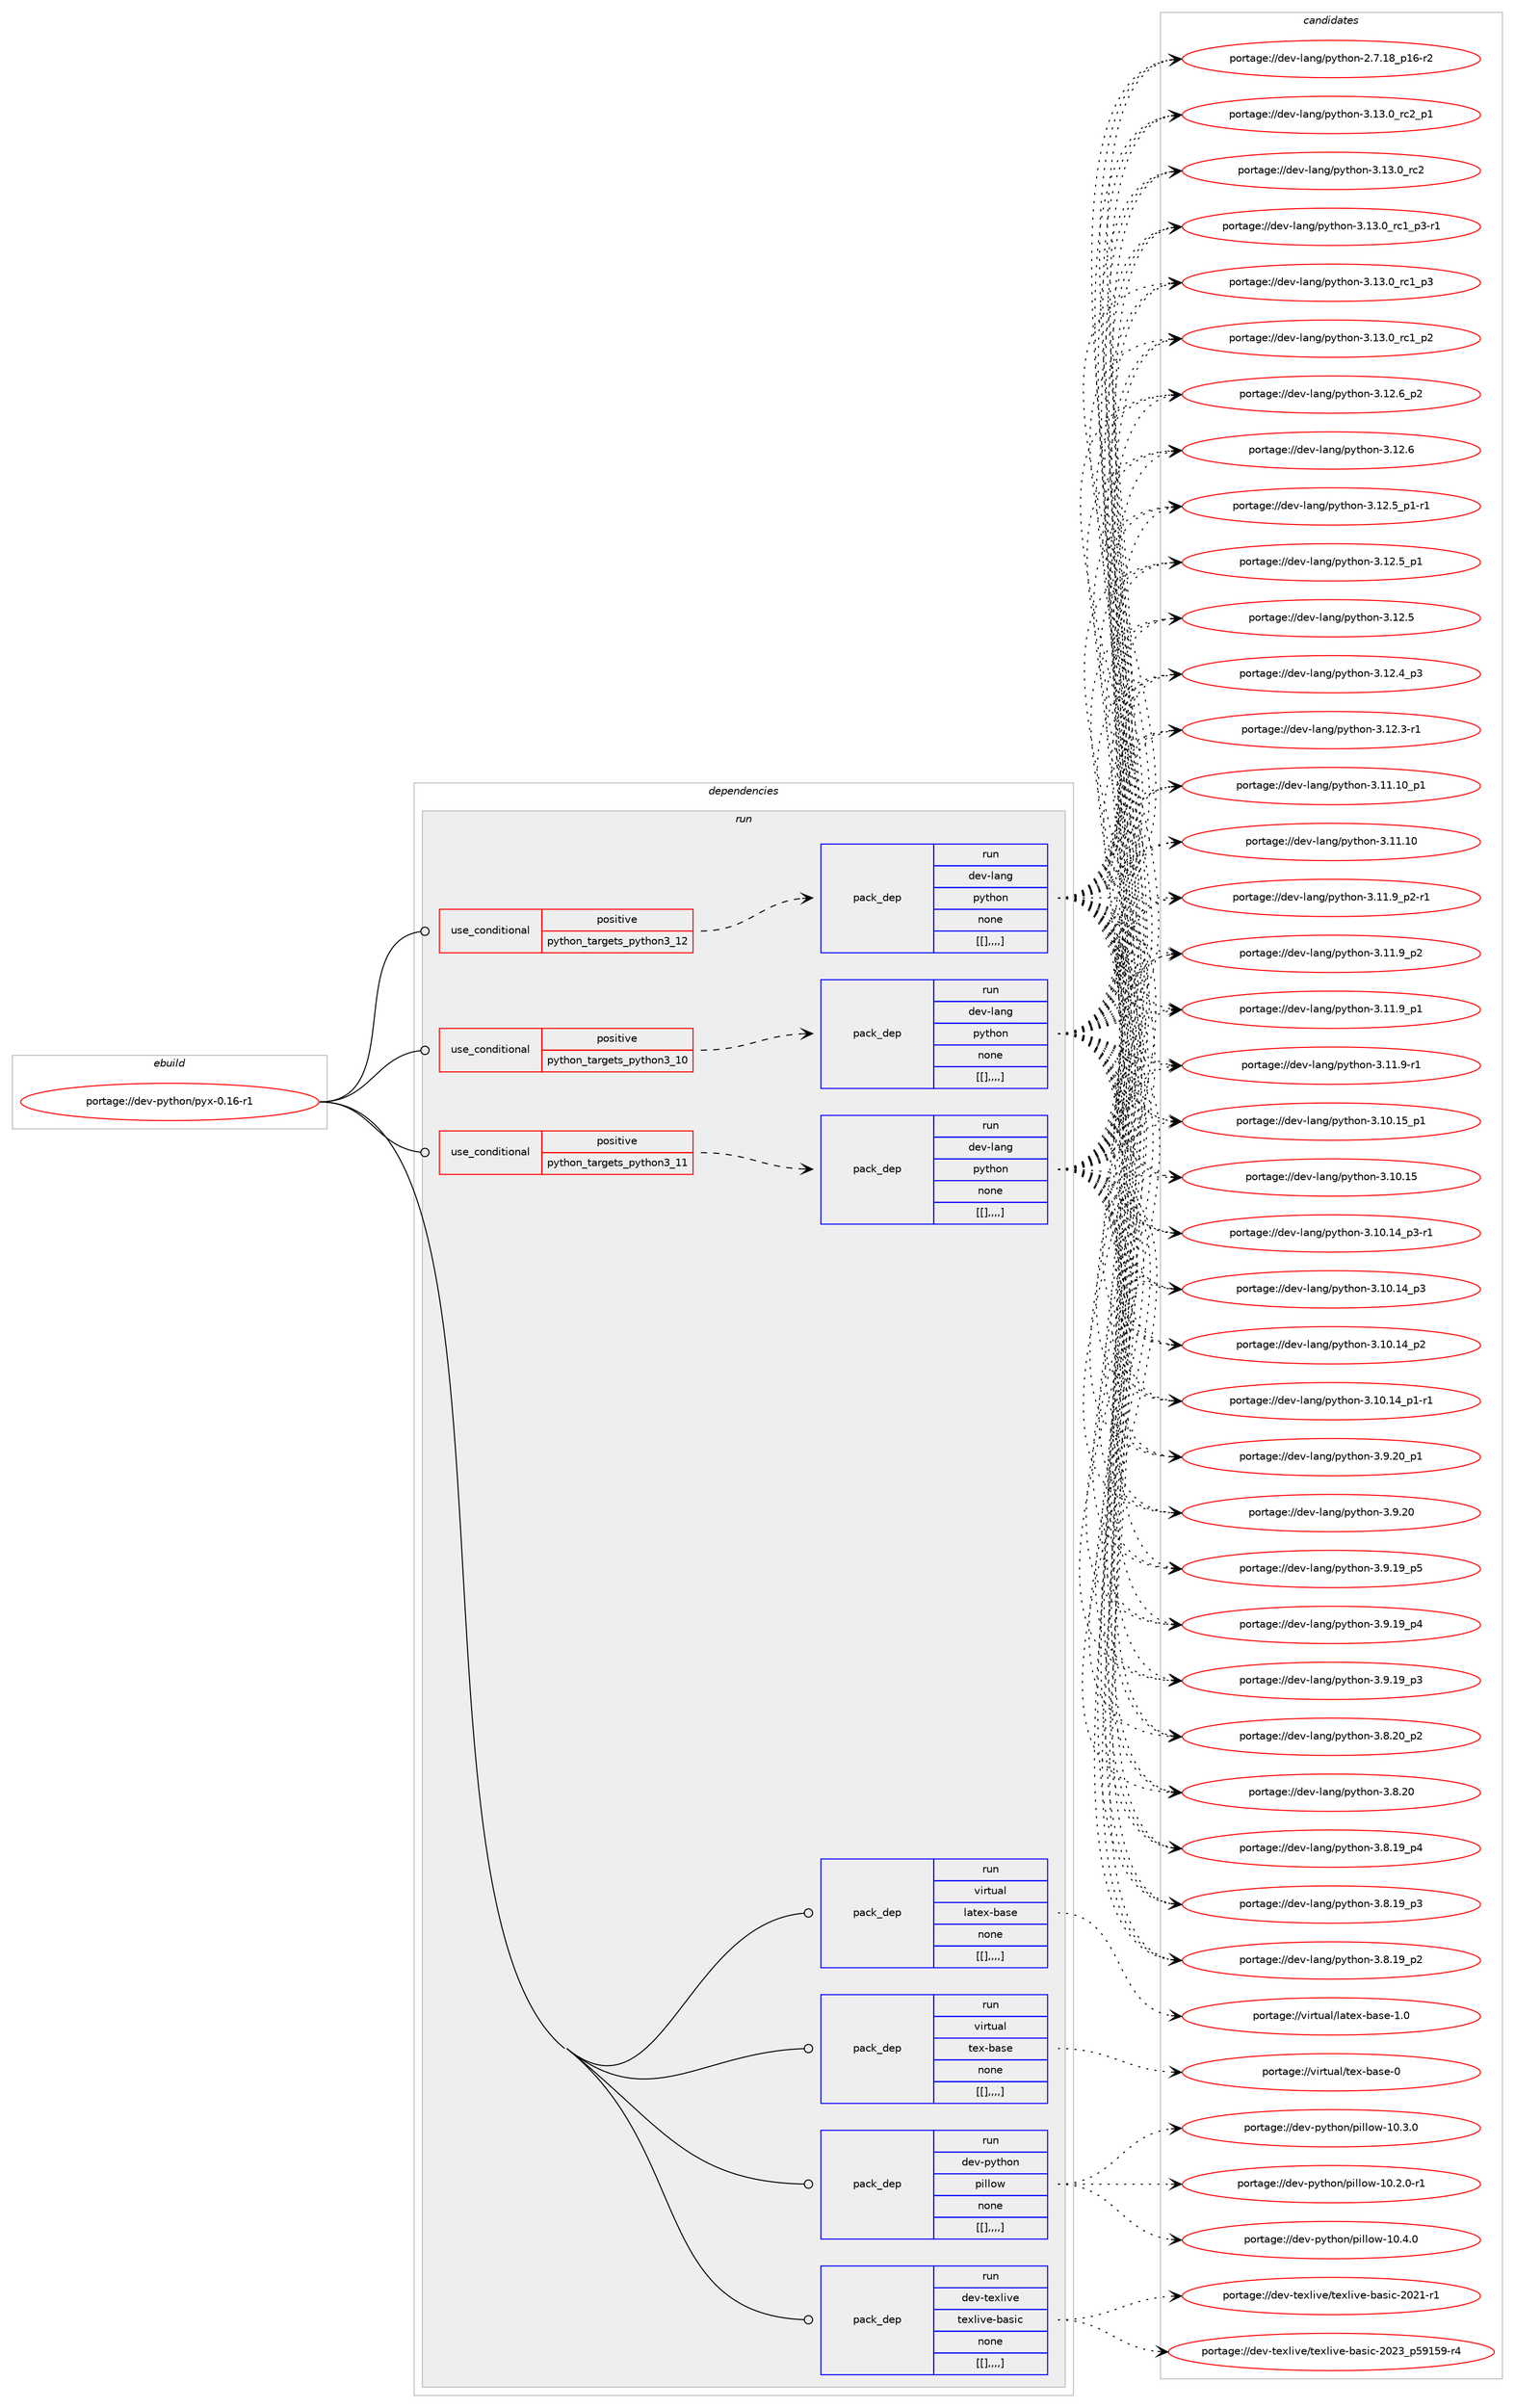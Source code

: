 digraph prolog {

# *************
# Graph options
# *************

newrank=true;
concentrate=true;
compound=true;
graph [rankdir=LR,fontname=Helvetica,fontsize=10,ranksep=1.5];#, ranksep=2.5, nodesep=0.2];
edge  [arrowhead=vee];
node  [fontname=Helvetica,fontsize=10];

# **********
# The ebuild
# **********

subgraph cluster_leftcol {
color=gray;
label=<<i>ebuild</i>>;
id [label="portage://dev-python/pyx-0.16-r1", color=red, width=4, href="../dev-python/pyx-0.16-r1.svg"];
}

# ****************
# The dependencies
# ****************

subgraph cluster_midcol {
color=gray;
label=<<i>dependencies</i>>;
subgraph cluster_compile {
fillcolor="#eeeeee";
style=filled;
label=<<i>compile</i>>;
}
subgraph cluster_compileandrun {
fillcolor="#eeeeee";
style=filled;
label=<<i>compile and run</i>>;
}
subgraph cluster_run {
fillcolor="#eeeeee";
style=filled;
label=<<i>run</i>>;
subgraph cond40275 {
dependency164081 [label=<<TABLE BORDER="0" CELLBORDER="1" CELLSPACING="0" CELLPADDING="4"><TR><TD ROWSPAN="3" CELLPADDING="10">use_conditional</TD></TR><TR><TD>positive</TD></TR><TR><TD>python_targets_python3_10</TD></TR></TABLE>>, shape=none, color=red];
subgraph pack122548 {
dependency164082 [label=<<TABLE BORDER="0" CELLBORDER="1" CELLSPACING="0" CELLPADDING="4" WIDTH="220"><TR><TD ROWSPAN="6" CELLPADDING="30">pack_dep</TD></TR><TR><TD WIDTH="110">run</TD></TR><TR><TD>dev-lang</TD></TR><TR><TD>python</TD></TR><TR><TD>none</TD></TR><TR><TD>[[],,,,]</TD></TR></TABLE>>, shape=none, color=blue];
}
dependency164081:e -> dependency164082:w [weight=20,style="dashed",arrowhead="vee"];
}
id:e -> dependency164081:w [weight=20,style="solid",arrowhead="odot"];
subgraph cond40276 {
dependency164083 [label=<<TABLE BORDER="0" CELLBORDER="1" CELLSPACING="0" CELLPADDING="4"><TR><TD ROWSPAN="3" CELLPADDING="10">use_conditional</TD></TR><TR><TD>positive</TD></TR><TR><TD>python_targets_python3_11</TD></TR></TABLE>>, shape=none, color=red];
subgraph pack122549 {
dependency164084 [label=<<TABLE BORDER="0" CELLBORDER="1" CELLSPACING="0" CELLPADDING="4" WIDTH="220"><TR><TD ROWSPAN="6" CELLPADDING="30">pack_dep</TD></TR><TR><TD WIDTH="110">run</TD></TR><TR><TD>dev-lang</TD></TR><TR><TD>python</TD></TR><TR><TD>none</TD></TR><TR><TD>[[],,,,]</TD></TR></TABLE>>, shape=none, color=blue];
}
dependency164083:e -> dependency164084:w [weight=20,style="dashed",arrowhead="vee"];
}
id:e -> dependency164083:w [weight=20,style="solid",arrowhead="odot"];
subgraph cond40277 {
dependency164085 [label=<<TABLE BORDER="0" CELLBORDER="1" CELLSPACING="0" CELLPADDING="4"><TR><TD ROWSPAN="3" CELLPADDING="10">use_conditional</TD></TR><TR><TD>positive</TD></TR><TR><TD>python_targets_python3_12</TD></TR></TABLE>>, shape=none, color=red];
subgraph pack122550 {
dependency164086 [label=<<TABLE BORDER="0" CELLBORDER="1" CELLSPACING="0" CELLPADDING="4" WIDTH="220"><TR><TD ROWSPAN="6" CELLPADDING="30">pack_dep</TD></TR><TR><TD WIDTH="110">run</TD></TR><TR><TD>dev-lang</TD></TR><TR><TD>python</TD></TR><TR><TD>none</TD></TR><TR><TD>[[],,,,]</TD></TR></TABLE>>, shape=none, color=blue];
}
dependency164085:e -> dependency164086:w [weight=20,style="dashed",arrowhead="vee"];
}
id:e -> dependency164085:w [weight=20,style="solid",arrowhead="odot"];
subgraph pack122551 {
dependency164087 [label=<<TABLE BORDER="0" CELLBORDER="1" CELLSPACING="0" CELLPADDING="4" WIDTH="220"><TR><TD ROWSPAN="6" CELLPADDING="30">pack_dep</TD></TR><TR><TD WIDTH="110">run</TD></TR><TR><TD>dev-python</TD></TR><TR><TD>pillow</TD></TR><TR><TD>none</TD></TR><TR><TD>[[],,,,]</TD></TR></TABLE>>, shape=none, color=blue];
}
id:e -> dependency164087:w [weight=20,style="solid",arrowhead="odot"];
subgraph pack122552 {
dependency164088 [label=<<TABLE BORDER="0" CELLBORDER="1" CELLSPACING="0" CELLPADDING="4" WIDTH="220"><TR><TD ROWSPAN="6" CELLPADDING="30">pack_dep</TD></TR><TR><TD WIDTH="110">run</TD></TR><TR><TD>dev-texlive</TD></TR><TR><TD>texlive-basic</TD></TR><TR><TD>none</TD></TR><TR><TD>[[],,,,]</TD></TR></TABLE>>, shape=none, color=blue];
}
id:e -> dependency164088:w [weight=20,style="solid",arrowhead="odot"];
subgraph pack122553 {
dependency164089 [label=<<TABLE BORDER="0" CELLBORDER="1" CELLSPACING="0" CELLPADDING="4" WIDTH="220"><TR><TD ROWSPAN="6" CELLPADDING="30">pack_dep</TD></TR><TR><TD WIDTH="110">run</TD></TR><TR><TD>virtual</TD></TR><TR><TD>latex-base</TD></TR><TR><TD>none</TD></TR><TR><TD>[[],,,,]</TD></TR></TABLE>>, shape=none, color=blue];
}
id:e -> dependency164089:w [weight=20,style="solid",arrowhead="odot"];
subgraph pack122554 {
dependency164090 [label=<<TABLE BORDER="0" CELLBORDER="1" CELLSPACING="0" CELLPADDING="4" WIDTH="220"><TR><TD ROWSPAN="6" CELLPADDING="30">pack_dep</TD></TR><TR><TD WIDTH="110">run</TD></TR><TR><TD>virtual</TD></TR><TR><TD>tex-base</TD></TR><TR><TD>none</TD></TR><TR><TD>[[],,,,]</TD></TR></TABLE>>, shape=none, color=blue];
}
id:e -> dependency164090:w [weight=20,style="solid",arrowhead="odot"];
}
}

# **************
# The candidates
# **************

subgraph cluster_choices {
rank=same;
color=gray;
label=<<i>candidates</i>>;

subgraph choice122548 {
color=black;
nodesep=1;
choice100101118451089711010347112121116104111110455146495146489511499509511249 [label="portage://dev-lang/python-3.13.0_rc2_p1", color=red, width=4,href="../dev-lang/python-3.13.0_rc2_p1.svg"];
choice10010111845108971101034711212111610411111045514649514648951149950 [label="portage://dev-lang/python-3.13.0_rc2", color=red, width=4,href="../dev-lang/python-3.13.0_rc2.svg"];
choice1001011184510897110103471121211161041111104551464951464895114994995112514511449 [label="portage://dev-lang/python-3.13.0_rc1_p3-r1", color=red, width=4,href="../dev-lang/python-3.13.0_rc1_p3-r1.svg"];
choice100101118451089711010347112121116104111110455146495146489511499499511251 [label="portage://dev-lang/python-3.13.0_rc1_p3", color=red, width=4,href="../dev-lang/python-3.13.0_rc1_p3.svg"];
choice100101118451089711010347112121116104111110455146495146489511499499511250 [label="portage://dev-lang/python-3.13.0_rc1_p2", color=red, width=4,href="../dev-lang/python-3.13.0_rc1_p2.svg"];
choice100101118451089711010347112121116104111110455146495046549511250 [label="portage://dev-lang/python-3.12.6_p2", color=red, width=4,href="../dev-lang/python-3.12.6_p2.svg"];
choice10010111845108971101034711212111610411111045514649504654 [label="portage://dev-lang/python-3.12.6", color=red, width=4,href="../dev-lang/python-3.12.6.svg"];
choice1001011184510897110103471121211161041111104551464950465395112494511449 [label="portage://dev-lang/python-3.12.5_p1-r1", color=red, width=4,href="../dev-lang/python-3.12.5_p1-r1.svg"];
choice100101118451089711010347112121116104111110455146495046539511249 [label="portage://dev-lang/python-3.12.5_p1", color=red, width=4,href="../dev-lang/python-3.12.5_p1.svg"];
choice10010111845108971101034711212111610411111045514649504653 [label="portage://dev-lang/python-3.12.5", color=red, width=4,href="../dev-lang/python-3.12.5.svg"];
choice100101118451089711010347112121116104111110455146495046529511251 [label="portage://dev-lang/python-3.12.4_p3", color=red, width=4,href="../dev-lang/python-3.12.4_p3.svg"];
choice100101118451089711010347112121116104111110455146495046514511449 [label="portage://dev-lang/python-3.12.3-r1", color=red, width=4,href="../dev-lang/python-3.12.3-r1.svg"];
choice10010111845108971101034711212111610411111045514649494649489511249 [label="portage://dev-lang/python-3.11.10_p1", color=red, width=4,href="../dev-lang/python-3.11.10_p1.svg"];
choice1001011184510897110103471121211161041111104551464949464948 [label="portage://dev-lang/python-3.11.10", color=red, width=4,href="../dev-lang/python-3.11.10.svg"];
choice1001011184510897110103471121211161041111104551464949465795112504511449 [label="portage://dev-lang/python-3.11.9_p2-r1", color=red, width=4,href="../dev-lang/python-3.11.9_p2-r1.svg"];
choice100101118451089711010347112121116104111110455146494946579511250 [label="portage://dev-lang/python-3.11.9_p2", color=red, width=4,href="../dev-lang/python-3.11.9_p2.svg"];
choice100101118451089711010347112121116104111110455146494946579511249 [label="portage://dev-lang/python-3.11.9_p1", color=red, width=4,href="../dev-lang/python-3.11.9_p1.svg"];
choice100101118451089711010347112121116104111110455146494946574511449 [label="portage://dev-lang/python-3.11.9-r1", color=red, width=4,href="../dev-lang/python-3.11.9-r1.svg"];
choice10010111845108971101034711212111610411111045514649484649539511249 [label="portage://dev-lang/python-3.10.15_p1", color=red, width=4,href="../dev-lang/python-3.10.15_p1.svg"];
choice1001011184510897110103471121211161041111104551464948464953 [label="portage://dev-lang/python-3.10.15", color=red, width=4,href="../dev-lang/python-3.10.15.svg"];
choice100101118451089711010347112121116104111110455146494846495295112514511449 [label="portage://dev-lang/python-3.10.14_p3-r1", color=red, width=4,href="../dev-lang/python-3.10.14_p3-r1.svg"];
choice10010111845108971101034711212111610411111045514649484649529511251 [label="portage://dev-lang/python-3.10.14_p3", color=red, width=4,href="../dev-lang/python-3.10.14_p3.svg"];
choice10010111845108971101034711212111610411111045514649484649529511250 [label="portage://dev-lang/python-3.10.14_p2", color=red, width=4,href="../dev-lang/python-3.10.14_p2.svg"];
choice100101118451089711010347112121116104111110455146494846495295112494511449 [label="portage://dev-lang/python-3.10.14_p1-r1", color=red, width=4,href="../dev-lang/python-3.10.14_p1-r1.svg"];
choice100101118451089711010347112121116104111110455146574650489511249 [label="portage://dev-lang/python-3.9.20_p1", color=red, width=4,href="../dev-lang/python-3.9.20_p1.svg"];
choice10010111845108971101034711212111610411111045514657465048 [label="portage://dev-lang/python-3.9.20", color=red, width=4,href="../dev-lang/python-3.9.20.svg"];
choice100101118451089711010347112121116104111110455146574649579511253 [label="portage://dev-lang/python-3.9.19_p5", color=red, width=4,href="../dev-lang/python-3.9.19_p5.svg"];
choice100101118451089711010347112121116104111110455146574649579511252 [label="portage://dev-lang/python-3.9.19_p4", color=red, width=4,href="../dev-lang/python-3.9.19_p4.svg"];
choice100101118451089711010347112121116104111110455146574649579511251 [label="portage://dev-lang/python-3.9.19_p3", color=red, width=4,href="../dev-lang/python-3.9.19_p3.svg"];
choice100101118451089711010347112121116104111110455146564650489511250 [label="portage://dev-lang/python-3.8.20_p2", color=red, width=4,href="../dev-lang/python-3.8.20_p2.svg"];
choice10010111845108971101034711212111610411111045514656465048 [label="portage://dev-lang/python-3.8.20", color=red, width=4,href="../dev-lang/python-3.8.20.svg"];
choice100101118451089711010347112121116104111110455146564649579511252 [label="portage://dev-lang/python-3.8.19_p4", color=red, width=4,href="../dev-lang/python-3.8.19_p4.svg"];
choice100101118451089711010347112121116104111110455146564649579511251 [label="portage://dev-lang/python-3.8.19_p3", color=red, width=4,href="../dev-lang/python-3.8.19_p3.svg"];
choice100101118451089711010347112121116104111110455146564649579511250 [label="portage://dev-lang/python-3.8.19_p2", color=red, width=4,href="../dev-lang/python-3.8.19_p2.svg"];
choice100101118451089711010347112121116104111110455046554649569511249544511450 [label="portage://dev-lang/python-2.7.18_p16-r2", color=red, width=4,href="../dev-lang/python-2.7.18_p16-r2.svg"];
dependency164082:e -> choice100101118451089711010347112121116104111110455146495146489511499509511249:w [style=dotted,weight="100"];
dependency164082:e -> choice10010111845108971101034711212111610411111045514649514648951149950:w [style=dotted,weight="100"];
dependency164082:e -> choice1001011184510897110103471121211161041111104551464951464895114994995112514511449:w [style=dotted,weight="100"];
dependency164082:e -> choice100101118451089711010347112121116104111110455146495146489511499499511251:w [style=dotted,weight="100"];
dependency164082:e -> choice100101118451089711010347112121116104111110455146495146489511499499511250:w [style=dotted,weight="100"];
dependency164082:e -> choice100101118451089711010347112121116104111110455146495046549511250:w [style=dotted,weight="100"];
dependency164082:e -> choice10010111845108971101034711212111610411111045514649504654:w [style=dotted,weight="100"];
dependency164082:e -> choice1001011184510897110103471121211161041111104551464950465395112494511449:w [style=dotted,weight="100"];
dependency164082:e -> choice100101118451089711010347112121116104111110455146495046539511249:w [style=dotted,weight="100"];
dependency164082:e -> choice10010111845108971101034711212111610411111045514649504653:w [style=dotted,weight="100"];
dependency164082:e -> choice100101118451089711010347112121116104111110455146495046529511251:w [style=dotted,weight="100"];
dependency164082:e -> choice100101118451089711010347112121116104111110455146495046514511449:w [style=dotted,weight="100"];
dependency164082:e -> choice10010111845108971101034711212111610411111045514649494649489511249:w [style=dotted,weight="100"];
dependency164082:e -> choice1001011184510897110103471121211161041111104551464949464948:w [style=dotted,weight="100"];
dependency164082:e -> choice1001011184510897110103471121211161041111104551464949465795112504511449:w [style=dotted,weight="100"];
dependency164082:e -> choice100101118451089711010347112121116104111110455146494946579511250:w [style=dotted,weight="100"];
dependency164082:e -> choice100101118451089711010347112121116104111110455146494946579511249:w [style=dotted,weight="100"];
dependency164082:e -> choice100101118451089711010347112121116104111110455146494946574511449:w [style=dotted,weight="100"];
dependency164082:e -> choice10010111845108971101034711212111610411111045514649484649539511249:w [style=dotted,weight="100"];
dependency164082:e -> choice1001011184510897110103471121211161041111104551464948464953:w [style=dotted,weight="100"];
dependency164082:e -> choice100101118451089711010347112121116104111110455146494846495295112514511449:w [style=dotted,weight="100"];
dependency164082:e -> choice10010111845108971101034711212111610411111045514649484649529511251:w [style=dotted,weight="100"];
dependency164082:e -> choice10010111845108971101034711212111610411111045514649484649529511250:w [style=dotted,weight="100"];
dependency164082:e -> choice100101118451089711010347112121116104111110455146494846495295112494511449:w [style=dotted,weight="100"];
dependency164082:e -> choice100101118451089711010347112121116104111110455146574650489511249:w [style=dotted,weight="100"];
dependency164082:e -> choice10010111845108971101034711212111610411111045514657465048:w [style=dotted,weight="100"];
dependency164082:e -> choice100101118451089711010347112121116104111110455146574649579511253:w [style=dotted,weight="100"];
dependency164082:e -> choice100101118451089711010347112121116104111110455146574649579511252:w [style=dotted,weight="100"];
dependency164082:e -> choice100101118451089711010347112121116104111110455146574649579511251:w [style=dotted,weight="100"];
dependency164082:e -> choice100101118451089711010347112121116104111110455146564650489511250:w [style=dotted,weight="100"];
dependency164082:e -> choice10010111845108971101034711212111610411111045514656465048:w [style=dotted,weight="100"];
dependency164082:e -> choice100101118451089711010347112121116104111110455146564649579511252:w [style=dotted,weight="100"];
dependency164082:e -> choice100101118451089711010347112121116104111110455146564649579511251:w [style=dotted,weight="100"];
dependency164082:e -> choice100101118451089711010347112121116104111110455146564649579511250:w [style=dotted,weight="100"];
dependency164082:e -> choice100101118451089711010347112121116104111110455046554649569511249544511450:w [style=dotted,weight="100"];
}
subgraph choice122549 {
color=black;
nodesep=1;
choice100101118451089711010347112121116104111110455146495146489511499509511249 [label="portage://dev-lang/python-3.13.0_rc2_p1", color=red, width=4,href="../dev-lang/python-3.13.0_rc2_p1.svg"];
choice10010111845108971101034711212111610411111045514649514648951149950 [label="portage://dev-lang/python-3.13.0_rc2", color=red, width=4,href="../dev-lang/python-3.13.0_rc2.svg"];
choice1001011184510897110103471121211161041111104551464951464895114994995112514511449 [label="portage://dev-lang/python-3.13.0_rc1_p3-r1", color=red, width=4,href="../dev-lang/python-3.13.0_rc1_p3-r1.svg"];
choice100101118451089711010347112121116104111110455146495146489511499499511251 [label="portage://dev-lang/python-3.13.0_rc1_p3", color=red, width=4,href="../dev-lang/python-3.13.0_rc1_p3.svg"];
choice100101118451089711010347112121116104111110455146495146489511499499511250 [label="portage://dev-lang/python-3.13.0_rc1_p2", color=red, width=4,href="../dev-lang/python-3.13.0_rc1_p2.svg"];
choice100101118451089711010347112121116104111110455146495046549511250 [label="portage://dev-lang/python-3.12.6_p2", color=red, width=4,href="../dev-lang/python-3.12.6_p2.svg"];
choice10010111845108971101034711212111610411111045514649504654 [label="portage://dev-lang/python-3.12.6", color=red, width=4,href="../dev-lang/python-3.12.6.svg"];
choice1001011184510897110103471121211161041111104551464950465395112494511449 [label="portage://dev-lang/python-3.12.5_p1-r1", color=red, width=4,href="../dev-lang/python-3.12.5_p1-r1.svg"];
choice100101118451089711010347112121116104111110455146495046539511249 [label="portage://dev-lang/python-3.12.5_p1", color=red, width=4,href="../dev-lang/python-3.12.5_p1.svg"];
choice10010111845108971101034711212111610411111045514649504653 [label="portage://dev-lang/python-3.12.5", color=red, width=4,href="../dev-lang/python-3.12.5.svg"];
choice100101118451089711010347112121116104111110455146495046529511251 [label="portage://dev-lang/python-3.12.4_p3", color=red, width=4,href="../dev-lang/python-3.12.4_p3.svg"];
choice100101118451089711010347112121116104111110455146495046514511449 [label="portage://dev-lang/python-3.12.3-r1", color=red, width=4,href="../dev-lang/python-3.12.3-r1.svg"];
choice10010111845108971101034711212111610411111045514649494649489511249 [label="portage://dev-lang/python-3.11.10_p1", color=red, width=4,href="../dev-lang/python-3.11.10_p1.svg"];
choice1001011184510897110103471121211161041111104551464949464948 [label="portage://dev-lang/python-3.11.10", color=red, width=4,href="../dev-lang/python-3.11.10.svg"];
choice1001011184510897110103471121211161041111104551464949465795112504511449 [label="portage://dev-lang/python-3.11.9_p2-r1", color=red, width=4,href="../dev-lang/python-3.11.9_p2-r1.svg"];
choice100101118451089711010347112121116104111110455146494946579511250 [label="portage://dev-lang/python-3.11.9_p2", color=red, width=4,href="../dev-lang/python-3.11.9_p2.svg"];
choice100101118451089711010347112121116104111110455146494946579511249 [label="portage://dev-lang/python-3.11.9_p1", color=red, width=4,href="../dev-lang/python-3.11.9_p1.svg"];
choice100101118451089711010347112121116104111110455146494946574511449 [label="portage://dev-lang/python-3.11.9-r1", color=red, width=4,href="../dev-lang/python-3.11.9-r1.svg"];
choice10010111845108971101034711212111610411111045514649484649539511249 [label="portage://dev-lang/python-3.10.15_p1", color=red, width=4,href="../dev-lang/python-3.10.15_p1.svg"];
choice1001011184510897110103471121211161041111104551464948464953 [label="portage://dev-lang/python-3.10.15", color=red, width=4,href="../dev-lang/python-3.10.15.svg"];
choice100101118451089711010347112121116104111110455146494846495295112514511449 [label="portage://dev-lang/python-3.10.14_p3-r1", color=red, width=4,href="../dev-lang/python-3.10.14_p3-r1.svg"];
choice10010111845108971101034711212111610411111045514649484649529511251 [label="portage://dev-lang/python-3.10.14_p3", color=red, width=4,href="../dev-lang/python-3.10.14_p3.svg"];
choice10010111845108971101034711212111610411111045514649484649529511250 [label="portage://dev-lang/python-3.10.14_p2", color=red, width=4,href="../dev-lang/python-3.10.14_p2.svg"];
choice100101118451089711010347112121116104111110455146494846495295112494511449 [label="portage://dev-lang/python-3.10.14_p1-r1", color=red, width=4,href="../dev-lang/python-3.10.14_p1-r1.svg"];
choice100101118451089711010347112121116104111110455146574650489511249 [label="portage://dev-lang/python-3.9.20_p1", color=red, width=4,href="../dev-lang/python-3.9.20_p1.svg"];
choice10010111845108971101034711212111610411111045514657465048 [label="portage://dev-lang/python-3.9.20", color=red, width=4,href="../dev-lang/python-3.9.20.svg"];
choice100101118451089711010347112121116104111110455146574649579511253 [label="portage://dev-lang/python-3.9.19_p5", color=red, width=4,href="../dev-lang/python-3.9.19_p5.svg"];
choice100101118451089711010347112121116104111110455146574649579511252 [label="portage://dev-lang/python-3.9.19_p4", color=red, width=4,href="../dev-lang/python-3.9.19_p4.svg"];
choice100101118451089711010347112121116104111110455146574649579511251 [label="portage://dev-lang/python-3.9.19_p3", color=red, width=4,href="../dev-lang/python-3.9.19_p3.svg"];
choice100101118451089711010347112121116104111110455146564650489511250 [label="portage://dev-lang/python-3.8.20_p2", color=red, width=4,href="../dev-lang/python-3.8.20_p2.svg"];
choice10010111845108971101034711212111610411111045514656465048 [label="portage://dev-lang/python-3.8.20", color=red, width=4,href="../dev-lang/python-3.8.20.svg"];
choice100101118451089711010347112121116104111110455146564649579511252 [label="portage://dev-lang/python-3.8.19_p4", color=red, width=4,href="../dev-lang/python-3.8.19_p4.svg"];
choice100101118451089711010347112121116104111110455146564649579511251 [label="portage://dev-lang/python-3.8.19_p3", color=red, width=4,href="../dev-lang/python-3.8.19_p3.svg"];
choice100101118451089711010347112121116104111110455146564649579511250 [label="portage://dev-lang/python-3.8.19_p2", color=red, width=4,href="../dev-lang/python-3.8.19_p2.svg"];
choice100101118451089711010347112121116104111110455046554649569511249544511450 [label="portage://dev-lang/python-2.7.18_p16-r2", color=red, width=4,href="../dev-lang/python-2.7.18_p16-r2.svg"];
dependency164084:e -> choice100101118451089711010347112121116104111110455146495146489511499509511249:w [style=dotted,weight="100"];
dependency164084:e -> choice10010111845108971101034711212111610411111045514649514648951149950:w [style=dotted,weight="100"];
dependency164084:e -> choice1001011184510897110103471121211161041111104551464951464895114994995112514511449:w [style=dotted,weight="100"];
dependency164084:e -> choice100101118451089711010347112121116104111110455146495146489511499499511251:w [style=dotted,weight="100"];
dependency164084:e -> choice100101118451089711010347112121116104111110455146495146489511499499511250:w [style=dotted,weight="100"];
dependency164084:e -> choice100101118451089711010347112121116104111110455146495046549511250:w [style=dotted,weight="100"];
dependency164084:e -> choice10010111845108971101034711212111610411111045514649504654:w [style=dotted,weight="100"];
dependency164084:e -> choice1001011184510897110103471121211161041111104551464950465395112494511449:w [style=dotted,weight="100"];
dependency164084:e -> choice100101118451089711010347112121116104111110455146495046539511249:w [style=dotted,weight="100"];
dependency164084:e -> choice10010111845108971101034711212111610411111045514649504653:w [style=dotted,weight="100"];
dependency164084:e -> choice100101118451089711010347112121116104111110455146495046529511251:w [style=dotted,weight="100"];
dependency164084:e -> choice100101118451089711010347112121116104111110455146495046514511449:w [style=dotted,weight="100"];
dependency164084:e -> choice10010111845108971101034711212111610411111045514649494649489511249:w [style=dotted,weight="100"];
dependency164084:e -> choice1001011184510897110103471121211161041111104551464949464948:w [style=dotted,weight="100"];
dependency164084:e -> choice1001011184510897110103471121211161041111104551464949465795112504511449:w [style=dotted,weight="100"];
dependency164084:e -> choice100101118451089711010347112121116104111110455146494946579511250:w [style=dotted,weight="100"];
dependency164084:e -> choice100101118451089711010347112121116104111110455146494946579511249:w [style=dotted,weight="100"];
dependency164084:e -> choice100101118451089711010347112121116104111110455146494946574511449:w [style=dotted,weight="100"];
dependency164084:e -> choice10010111845108971101034711212111610411111045514649484649539511249:w [style=dotted,weight="100"];
dependency164084:e -> choice1001011184510897110103471121211161041111104551464948464953:w [style=dotted,weight="100"];
dependency164084:e -> choice100101118451089711010347112121116104111110455146494846495295112514511449:w [style=dotted,weight="100"];
dependency164084:e -> choice10010111845108971101034711212111610411111045514649484649529511251:w [style=dotted,weight="100"];
dependency164084:e -> choice10010111845108971101034711212111610411111045514649484649529511250:w [style=dotted,weight="100"];
dependency164084:e -> choice100101118451089711010347112121116104111110455146494846495295112494511449:w [style=dotted,weight="100"];
dependency164084:e -> choice100101118451089711010347112121116104111110455146574650489511249:w [style=dotted,weight="100"];
dependency164084:e -> choice10010111845108971101034711212111610411111045514657465048:w [style=dotted,weight="100"];
dependency164084:e -> choice100101118451089711010347112121116104111110455146574649579511253:w [style=dotted,weight="100"];
dependency164084:e -> choice100101118451089711010347112121116104111110455146574649579511252:w [style=dotted,weight="100"];
dependency164084:e -> choice100101118451089711010347112121116104111110455146574649579511251:w [style=dotted,weight="100"];
dependency164084:e -> choice100101118451089711010347112121116104111110455146564650489511250:w [style=dotted,weight="100"];
dependency164084:e -> choice10010111845108971101034711212111610411111045514656465048:w [style=dotted,weight="100"];
dependency164084:e -> choice100101118451089711010347112121116104111110455146564649579511252:w [style=dotted,weight="100"];
dependency164084:e -> choice100101118451089711010347112121116104111110455146564649579511251:w [style=dotted,weight="100"];
dependency164084:e -> choice100101118451089711010347112121116104111110455146564649579511250:w [style=dotted,weight="100"];
dependency164084:e -> choice100101118451089711010347112121116104111110455046554649569511249544511450:w [style=dotted,weight="100"];
}
subgraph choice122550 {
color=black;
nodesep=1;
choice100101118451089711010347112121116104111110455146495146489511499509511249 [label="portage://dev-lang/python-3.13.0_rc2_p1", color=red, width=4,href="../dev-lang/python-3.13.0_rc2_p1.svg"];
choice10010111845108971101034711212111610411111045514649514648951149950 [label="portage://dev-lang/python-3.13.0_rc2", color=red, width=4,href="../dev-lang/python-3.13.0_rc2.svg"];
choice1001011184510897110103471121211161041111104551464951464895114994995112514511449 [label="portage://dev-lang/python-3.13.0_rc1_p3-r1", color=red, width=4,href="../dev-lang/python-3.13.0_rc1_p3-r1.svg"];
choice100101118451089711010347112121116104111110455146495146489511499499511251 [label="portage://dev-lang/python-3.13.0_rc1_p3", color=red, width=4,href="../dev-lang/python-3.13.0_rc1_p3.svg"];
choice100101118451089711010347112121116104111110455146495146489511499499511250 [label="portage://dev-lang/python-3.13.0_rc1_p2", color=red, width=4,href="../dev-lang/python-3.13.0_rc1_p2.svg"];
choice100101118451089711010347112121116104111110455146495046549511250 [label="portage://dev-lang/python-3.12.6_p2", color=red, width=4,href="../dev-lang/python-3.12.6_p2.svg"];
choice10010111845108971101034711212111610411111045514649504654 [label="portage://dev-lang/python-3.12.6", color=red, width=4,href="../dev-lang/python-3.12.6.svg"];
choice1001011184510897110103471121211161041111104551464950465395112494511449 [label="portage://dev-lang/python-3.12.5_p1-r1", color=red, width=4,href="../dev-lang/python-3.12.5_p1-r1.svg"];
choice100101118451089711010347112121116104111110455146495046539511249 [label="portage://dev-lang/python-3.12.5_p1", color=red, width=4,href="../dev-lang/python-3.12.5_p1.svg"];
choice10010111845108971101034711212111610411111045514649504653 [label="portage://dev-lang/python-3.12.5", color=red, width=4,href="../dev-lang/python-3.12.5.svg"];
choice100101118451089711010347112121116104111110455146495046529511251 [label="portage://dev-lang/python-3.12.4_p3", color=red, width=4,href="../dev-lang/python-3.12.4_p3.svg"];
choice100101118451089711010347112121116104111110455146495046514511449 [label="portage://dev-lang/python-3.12.3-r1", color=red, width=4,href="../dev-lang/python-3.12.3-r1.svg"];
choice10010111845108971101034711212111610411111045514649494649489511249 [label="portage://dev-lang/python-3.11.10_p1", color=red, width=4,href="../dev-lang/python-3.11.10_p1.svg"];
choice1001011184510897110103471121211161041111104551464949464948 [label="portage://dev-lang/python-3.11.10", color=red, width=4,href="../dev-lang/python-3.11.10.svg"];
choice1001011184510897110103471121211161041111104551464949465795112504511449 [label="portage://dev-lang/python-3.11.9_p2-r1", color=red, width=4,href="../dev-lang/python-3.11.9_p2-r1.svg"];
choice100101118451089711010347112121116104111110455146494946579511250 [label="portage://dev-lang/python-3.11.9_p2", color=red, width=4,href="../dev-lang/python-3.11.9_p2.svg"];
choice100101118451089711010347112121116104111110455146494946579511249 [label="portage://dev-lang/python-3.11.9_p1", color=red, width=4,href="../dev-lang/python-3.11.9_p1.svg"];
choice100101118451089711010347112121116104111110455146494946574511449 [label="portage://dev-lang/python-3.11.9-r1", color=red, width=4,href="../dev-lang/python-3.11.9-r1.svg"];
choice10010111845108971101034711212111610411111045514649484649539511249 [label="portage://dev-lang/python-3.10.15_p1", color=red, width=4,href="../dev-lang/python-3.10.15_p1.svg"];
choice1001011184510897110103471121211161041111104551464948464953 [label="portage://dev-lang/python-3.10.15", color=red, width=4,href="../dev-lang/python-3.10.15.svg"];
choice100101118451089711010347112121116104111110455146494846495295112514511449 [label="portage://dev-lang/python-3.10.14_p3-r1", color=red, width=4,href="../dev-lang/python-3.10.14_p3-r1.svg"];
choice10010111845108971101034711212111610411111045514649484649529511251 [label="portage://dev-lang/python-3.10.14_p3", color=red, width=4,href="../dev-lang/python-3.10.14_p3.svg"];
choice10010111845108971101034711212111610411111045514649484649529511250 [label="portage://dev-lang/python-3.10.14_p2", color=red, width=4,href="../dev-lang/python-3.10.14_p2.svg"];
choice100101118451089711010347112121116104111110455146494846495295112494511449 [label="portage://dev-lang/python-3.10.14_p1-r1", color=red, width=4,href="../dev-lang/python-3.10.14_p1-r1.svg"];
choice100101118451089711010347112121116104111110455146574650489511249 [label="portage://dev-lang/python-3.9.20_p1", color=red, width=4,href="../dev-lang/python-3.9.20_p1.svg"];
choice10010111845108971101034711212111610411111045514657465048 [label="portage://dev-lang/python-3.9.20", color=red, width=4,href="../dev-lang/python-3.9.20.svg"];
choice100101118451089711010347112121116104111110455146574649579511253 [label="portage://dev-lang/python-3.9.19_p5", color=red, width=4,href="../dev-lang/python-3.9.19_p5.svg"];
choice100101118451089711010347112121116104111110455146574649579511252 [label="portage://dev-lang/python-3.9.19_p4", color=red, width=4,href="../dev-lang/python-3.9.19_p4.svg"];
choice100101118451089711010347112121116104111110455146574649579511251 [label="portage://dev-lang/python-3.9.19_p3", color=red, width=4,href="../dev-lang/python-3.9.19_p3.svg"];
choice100101118451089711010347112121116104111110455146564650489511250 [label="portage://dev-lang/python-3.8.20_p2", color=red, width=4,href="../dev-lang/python-3.8.20_p2.svg"];
choice10010111845108971101034711212111610411111045514656465048 [label="portage://dev-lang/python-3.8.20", color=red, width=4,href="../dev-lang/python-3.8.20.svg"];
choice100101118451089711010347112121116104111110455146564649579511252 [label="portage://dev-lang/python-3.8.19_p4", color=red, width=4,href="../dev-lang/python-3.8.19_p4.svg"];
choice100101118451089711010347112121116104111110455146564649579511251 [label="portage://dev-lang/python-3.8.19_p3", color=red, width=4,href="../dev-lang/python-3.8.19_p3.svg"];
choice100101118451089711010347112121116104111110455146564649579511250 [label="portage://dev-lang/python-3.8.19_p2", color=red, width=4,href="../dev-lang/python-3.8.19_p2.svg"];
choice100101118451089711010347112121116104111110455046554649569511249544511450 [label="portage://dev-lang/python-2.7.18_p16-r2", color=red, width=4,href="../dev-lang/python-2.7.18_p16-r2.svg"];
dependency164086:e -> choice100101118451089711010347112121116104111110455146495146489511499509511249:w [style=dotted,weight="100"];
dependency164086:e -> choice10010111845108971101034711212111610411111045514649514648951149950:w [style=dotted,weight="100"];
dependency164086:e -> choice1001011184510897110103471121211161041111104551464951464895114994995112514511449:w [style=dotted,weight="100"];
dependency164086:e -> choice100101118451089711010347112121116104111110455146495146489511499499511251:w [style=dotted,weight="100"];
dependency164086:e -> choice100101118451089711010347112121116104111110455146495146489511499499511250:w [style=dotted,weight="100"];
dependency164086:e -> choice100101118451089711010347112121116104111110455146495046549511250:w [style=dotted,weight="100"];
dependency164086:e -> choice10010111845108971101034711212111610411111045514649504654:w [style=dotted,weight="100"];
dependency164086:e -> choice1001011184510897110103471121211161041111104551464950465395112494511449:w [style=dotted,weight="100"];
dependency164086:e -> choice100101118451089711010347112121116104111110455146495046539511249:w [style=dotted,weight="100"];
dependency164086:e -> choice10010111845108971101034711212111610411111045514649504653:w [style=dotted,weight="100"];
dependency164086:e -> choice100101118451089711010347112121116104111110455146495046529511251:w [style=dotted,weight="100"];
dependency164086:e -> choice100101118451089711010347112121116104111110455146495046514511449:w [style=dotted,weight="100"];
dependency164086:e -> choice10010111845108971101034711212111610411111045514649494649489511249:w [style=dotted,weight="100"];
dependency164086:e -> choice1001011184510897110103471121211161041111104551464949464948:w [style=dotted,weight="100"];
dependency164086:e -> choice1001011184510897110103471121211161041111104551464949465795112504511449:w [style=dotted,weight="100"];
dependency164086:e -> choice100101118451089711010347112121116104111110455146494946579511250:w [style=dotted,weight="100"];
dependency164086:e -> choice100101118451089711010347112121116104111110455146494946579511249:w [style=dotted,weight="100"];
dependency164086:e -> choice100101118451089711010347112121116104111110455146494946574511449:w [style=dotted,weight="100"];
dependency164086:e -> choice10010111845108971101034711212111610411111045514649484649539511249:w [style=dotted,weight="100"];
dependency164086:e -> choice1001011184510897110103471121211161041111104551464948464953:w [style=dotted,weight="100"];
dependency164086:e -> choice100101118451089711010347112121116104111110455146494846495295112514511449:w [style=dotted,weight="100"];
dependency164086:e -> choice10010111845108971101034711212111610411111045514649484649529511251:w [style=dotted,weight="100"];
dependency164086:e -> choice10010111845108971101034711212111610411111045514649484649529511250:w [style=dotted,weight="100"];
dependency164086:e -> choice100101118451089711010347112121116104111110455146494846495295112494511449:w [style=dotted,weight="100"];
dependency164086:e -> choice100101118451089711010347112121116104111110455146574650489511249:w [style=dotted,weight="100"];
dependency164086:e -> choice10010111845108971101034711212111610411111045514657465048:w [style=dotted,weight="100"];
dependency164086:e -> choice100101118451089711010347112121116104111110455146574649579511253:w [style=dotted,weight="100"];
dependency164086:e -> choice100101118451089711010347112121116104111110455146574649579511252:w [style=dotted,weight="100"];
dependency164086:e -> choice100101118451089711010347112121116104111110455146574649579511251:w [style=dotted,weight="100"];
dependency164086:e -> choice100101118451089711010347112121116104111110455146564650489511250:w [style=dotted,weight="100"];
dependency164086:e -> choice10010111845108971101034711212111610411111045514656465048:w [style=dotted,weight="100"];
dependency164086:e -> choice100101118451089711010347112121116104111110455146564649579511252:w [style=dotted,weight="100"];
dependency164086:e -> choice100101118451089711010347112121116104111110455146564649579511251:w [style=dotted,weight="100"];
dependency164086:e -> choice100101118451089711010347112121116104111110455146564649579511250:w [style=dotted,weight="100"];
dependency164086:e -> choice100101118451089711010347112121116104111110455046554649569511249544511450:w [style=dotted,weight="100"];
}
subgraph choice122551 {
color=black;
nodesep=1;
choice100101118451121211161041111104711210510810811111945494846524648 [label="portage://dev-python/pillow-10.4.0", color=red, width=4,href="../dev-python/pillow-10.4.0.svg"];
choice100101118451121211161041111104711210510810811111945494846514648 [label="portage://dev-python/pillow-10.3.0", color=red, width=4,href="../dev-python/pillow-10.3.0.svg"];
choice1001011184511212111610411111047112105108108111119454948465046484511449 [label="portage://dev-python/pillow-10.2.0-r1", color=red, width=4,href="../dev-python/pillow-10.2.0-r1.svg"];
dependency164087:e -> choice100101118451121211161041111104711210510810811111945494846524648:w [style=dotted,weight="100"];
dependency164087:e -> choice100101118451121211161041111104711210510810811111945494846514648:w [style=dotted,weight="100"];
dependency164087:e -> choice1001011184511212111610411111047112105108108111119454948465046484511449:w [style=dotted,weight="100"];
}
subgraph choice122552 {
color=black;
nodesep=1;
choice10010111845116101120108105118101471161011201081051181014598971151059945504850519511253574953574511452 [label="portage://dev-texlive/texlive-basic-2023_p59159-r4", color=red, width=4,href="../dev-texlive/texlive-basic-2023_p59159-r4.svg"];
choice10010111845116101120108105118101471161011201081051181014598971151059945504850494511449 [label="portage://dev-texlive/texlive-basic-2021-r1", color=red, width=4,href="../dev-texlive/texlive-basic-2021-r1.svg"];
dependency164088:e -> choice10010111845116101120108105118101471161011201081051181014598971151059945504850519511253574953574511452:w [style=dotted,weight="100"];
dependency164088:e -> choice10010111845116101120108105118101471161011201081051181014598971151059945504850494511449:w [style=dotted,weight="100"];
}
subgraph choice122553 {
color=black;
nodesep=1;
choice11810511411611797108471089711610112045989711510145494648 [label="portage://virtual/latex-base-1.0", color=red, width=4,href="../virtual/latex-base-1.0.svg"];
dependency164089:e -> choice11810511411611797108471089711610112045989711510145494648:w [style=dotted,weight="100"];
}
subgraph choice122554 {
color=black;
nodesep=1;
choice11810511411611797108471161011204598971151014548 [label="portage://virtual/tex-base-0", color=red, width=4,href="../virtual/tex-base-0.svg"];
dependency164090:e -> choice11810511411611797108471161011204598971151014548:w [style=dotted,weight="100"];
}
}

}
